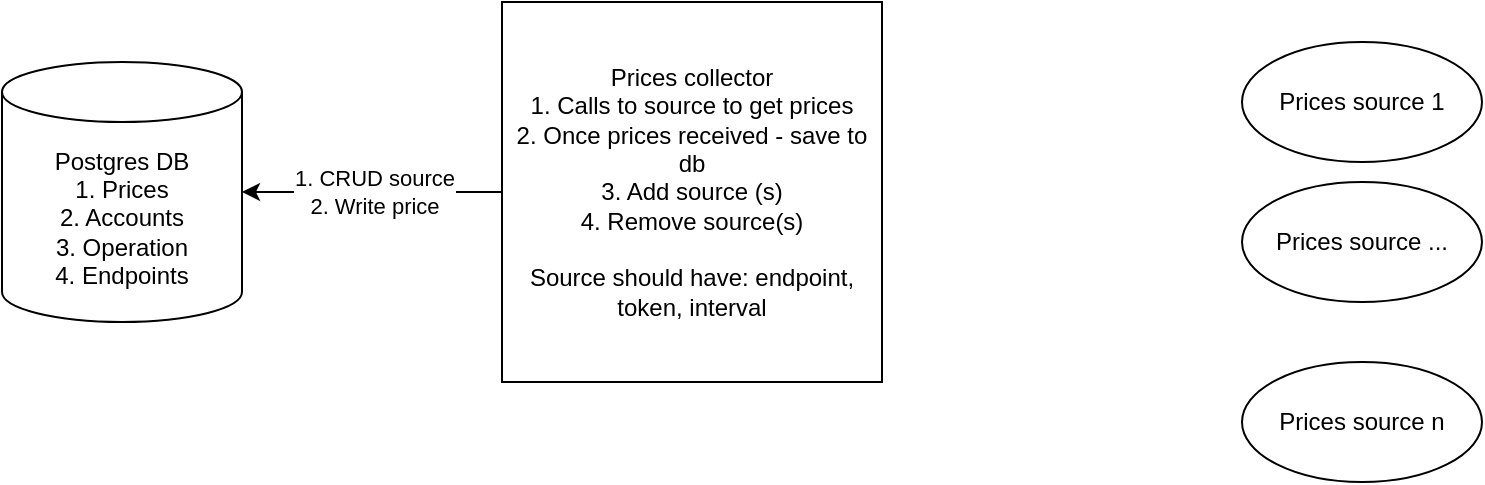 <mxfile version="24.7.8">
  <diagram id="C5RBs43oDa-KdzZeNtuy" name="Page-1">
    <mxGraphModel dx="753" dy="588" grid="1" gridSize="10" guides="1" tooltips="1" connect="1" arrows="1" fold="1" page="1" pageScale="1" pageWidth="3300" pageHeight="4681" math="0" shadow="0">
      <root>
        <mxCell id="WIyWlLk6GJQsqaUBKTNV-0" />
        <mxCell id="WIyWlLk6GJQsqaUBKTNV-1" parent="WIyWlLk6GJQsqaUBKTNV-0" />
        <mxCell id="EW8P976JrjYgjsArtFcM-0" value="Prices collector&lt;div&gt;1. Calls to source to get prices&lt;/div&gt;&lt;div&gt;2. Once prices received - save to db&lt;/div&gt;&lt;div&gt;3. Add source (s)&lt;/div&gt;&lt;div&gt;4. Remove source(s)&lt;/div&gt;&lt;div&gt;&lt;br&gt;&lt;/div&gt;&lt;div&gt;Source should have: endpoint, token, interval&lt;/div&gt;" style="whiteSpace=wrap;html=1;aspect=fixed;" vertex="1" parent="WIyWlLk6GJQsqaUBKTNV-1">
          <mxGeometry x="590" y="200" width="190" height="190" as="geometry" />
        </mxCell>
        <mxCell id="EW8P976JrjYgjsArtFcM-1" value="Postgres DB&lt;div&gt;1. Prices&lt;/div&gt;&lt;div&gt;2. Accounts&lt;/div&gt;&lt;div&gt;3. Operation&lt;/div&gt;&lt;div&gt;4. Endpoints&lt;/div&gt;" style="shape=cylinder3;whiteSpace=wrap;html=1;boundedLbl=1;backgroundOutline=1;size=15;" vertex="1" parent="WIyWlLk6GJQsqaUBKTNV-1">
          <mxGeometry x="340" y="230" width="120" height="130" as="geometry" />
        </mxCell>
        <mxCell id="EW8P976JrjYgjsArtFcM-3" value="Prices source 1" style="ellipse;whiteSpace=wrap;html=1;" vertex="1" parent="WIyWlLk6GJQsqaUBKTNV-1">
          <mxGeometry x="960" y="220" width="120" height="60" as="geometry" />
        </mxCell>
        <mxCell id="EW8P976JrjYgjsArtFcM-4" value="Prices source ..." style="ellipse;whiteSpace=wrap;html=1;" vertex="1" parent="WIyWlLk6GJQsqaUBKTNV-1">
          <mxGeometry x="960" y="290" width="120" height="60" as="geometry" />
        </mxCell>
        <mxCell id="EW8P976JrjYgjsArtFcM-5" value="Prices source n" style="ellipse;whiteSpace=wrap;html=1;" vertex="1" parent="WIyWlLk6GJQsqaUBKTNV-1">
          <mxGeometry x="960" y="380" width="120" height="60" as="geometry" />
        </mxCell>
        <mxCell id="EW8P976JrjYgjsArtFcM-9" style="edgeStyle=orthogonalEdgeStyle;rounded=0;orthogonalLoop=1;jettySize=auto;html=1;exitX=0;exitY=0.5;exitDx=0;exitDy=0;entryX=1;entryY=0.5;entryDx=0;entryDy=0;entryPerimeter=0;" edge="1" parent="WIyWlLk6GJQsqaUBKTNV-1" source="EW8P976JrjYgjsArtFcM-0" target="EW8P976JrjYgjsArtFcM-1">
          <mxGeometry relative="1" as="geometry" />
        </mxCell>
        <mxCell id="EW8P976JrjYgjsArtFcM-10" value="1. CRUD source&lt;div&gt;2. Write price&lt;/div&gt;" style="edgeLabel;html=1;align=center;verticalAlign=middle;resizable=0;points=[];" vertex="1" connectable="0" parent="EW8P976JrjYgjsArtFcM-9">
          <mxGeometry x="0.008" relative="1" as="geometry">
            <mxPoint x="1" as="offset" />
          </mxGeometry>
        </mxCell>
      </root>
    </mxGraphModel>
  </diagram>
</mxfile>
